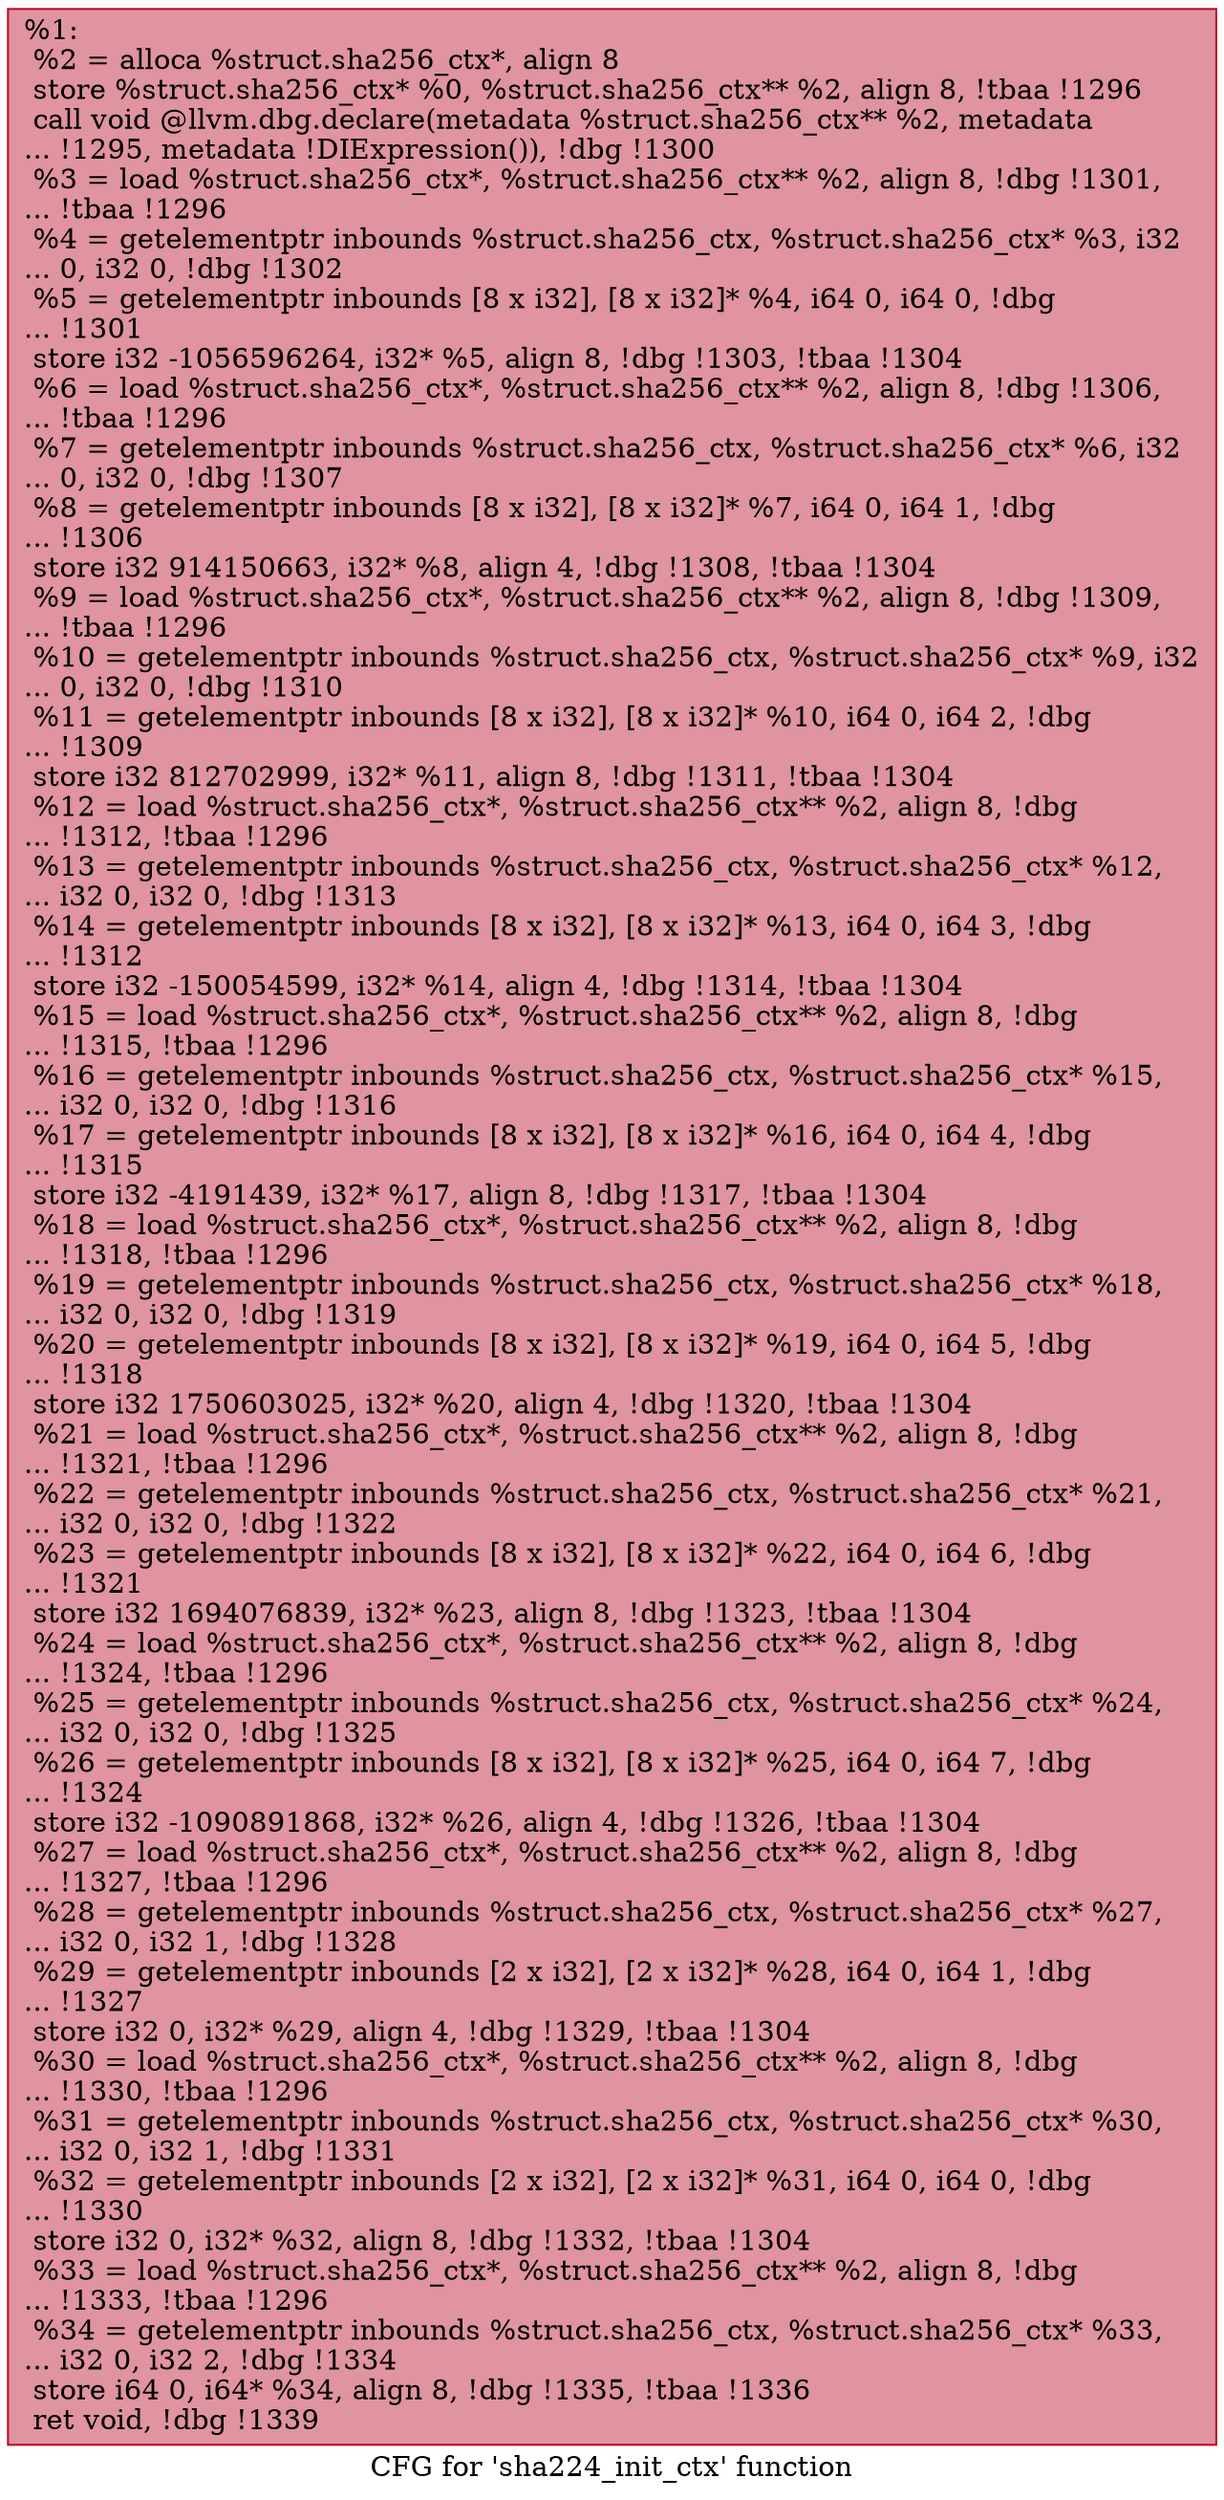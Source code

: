 digraph "CFG for 'sha224_init_ctx' function" {
	label="CFG for 'sha224_init_ctx' function";

	Node0x2154aa0 [shape=record,color="#b70d28ff", style=filled, fillcolor="#b70d2870",label="{%1:\l  %2 = alloca %struct.sha256_ctx*, align 8\l  store %struct.sha256_ctx* %0, %struct.sha256_ctx** %2, align 8, !tbaa !1296\l  call void @llvm.dbg.declare(metadata %struct.sha256_ctx** %2, metadata\l... !1295, metadata !DIExpression()), !dbg !1300\l  %3 = load %struct.sha256_ctx*, %struct.sha256_ctx** %2, align 8, !dbg !1301,\l... !tbaa !1296\l  %4 = getelementptr inbounds %struct.sha256_ctx, %struct.sha256_ctx* %3, i32\l... 0, i32 0, !dbg !1302\l  %5 = getelementptr inbounds [8 x i32], [8 x i32]* %4, i64 0, i64 0, !dbg\l... !1301\l  store i32 -1056596264, i32* %5, align 8, !dbg !1303, !tbaa !1304\l  %6 = load %struct.sha256_ctx*, %struct.sha256_ctx** %2, align 8, !dbg !1306,\l... !tbaa !1296\l  %7 = getelementptr inbounds %struct.sha256_ctx, %struct.sha256_ctx* %6, i32\l... 0, i32 0, !dbg !1307\l  %8 = getelementptr inbounds [8 x i32], [8 x i32]* %7, i64 0, i64 1, !dbg\l... !1306\l  store i32 914150663, i32* %8, align 4, !dbg !1308, !tbaa !1304\l  %9 = load %struct.sha256_ctx*, %struct.sha256_ctx** %2, align 8, !dbg !1309,\l... !tbaa !1296\l  %10 = getelementptr inbounds %struct.sha256_ctx, %struct.sha256_ctx* %9, i32\l... 0, i32 0, !dbg !1310\l  %11 = getelementptr inbounds [8 x i32], [8 x i32]* %10, i64 0, i64 2, !dbg\l... !1309\l  store i32 812702999, i32* %11, align 8, !dbg !1311, !tbaa !1304\l  %12 = load %struct.sha256_ctx*, %struct.sha256_ctx** %2, align 8, !dbg\l... !1312, !tbaa !1296\l  %13 = getelementptr inbounds %struct.sha256_ctx, %struct.sha256_ctx* %12,\l... i32 0, i32 0, !dbg !1313\l  %14 = getelementptr inbounds [8 x i32], [8 x i32]* %13, i64 0, i64 3, !dbg\l... !1312\l  store i32 -150054599, i32* %14, align 4, !dbg !1314, !tbaa !1304\l  %15 = load %struct.sha256_ctx*, %struct.sha256_ctx** %2, align 8, !dbg\l... !1315, !tbaa !1296\l  %16 = getelementptr inbounds %struct.sha256_ctx, %struct.sha256_ctx* %15,\l... i32 0, i32 0, !dbg !1316\l  %17 = getelementptr inbounds [8 x i32], [8 x i32]* %16, i64 0, i64 4, !dbg\l... !1315\l  store i32 -4191439, i32* %17, align 8, !dbg !1317, !tbaa !1304\l  %18 = load %struct.sha256_ctx*, %struct.sha256_ctx** %2, align 8, !dbg\l... !1318, !tbaa !1296\l  %19 = getelementptr inbounds %struct.sha256_ctx, %struct.sha256_ctx* %18,\l... i32 0, i32 0, !dbg !1319\l  %20 = getelementptr inbounds [8 x i32], [8 x i32]* %19, i64 0, i64 5, !dbg\l... !1318\l  store i32 1750603025, i32* %20, align 4, !dbg !1320, !tbaa !1304\l  %21 = load %struct.sha256_ctx*, %struct.sha256_ctx** %2, align 8, !dbg\l... !1321, !tbaa !1296\l  %22 = getelementptr inbounds %struct.sha256_ctx, %struct.sha256_ctx* %21,\l... i32 0, i32 0, !dbg !1322\l  %23 = getelementptr inbounds [8 x i32], [8 x i32]* %22, i64 0, i64 6, !dbg\l... !1321\l  store i32 1694076839, i32* %23, align 8, !dbg !1323, !tbaa !1304\l  %24 = load %struct.sha256_ctx*, %struct.sha256_ctx** %2, align 8, !dbg\l... !1324, !tbaa !1296\l  %25 = getelementptr inbounds %struct.sha256_ctx, %struct.sha256_ctx* %24,\l... i32 0, i32 0, !dbg !1325\l  %26 = getelementptr inbounds [8 x i32], [8 x i32]* %25, i64 0, i64 7, !dbg\l... !1324\l  store i32 -1090891868, i32* %26, align 4, !dbg !1326, !tbaa !1304\l  %27 = load %struct.sha256_ctx*, %struct.sha256_ctx** %2, align 8, !dbg\l... !1327, !tbaa !1296\l  %28 = getelementptr inbounds %struct.sha256_ctx, %struct.sha256_ctx* %27,\l... i32 0, i32 1, !dbg !1328\l  %29 = getelementptr inbounds [2 x i32], [2 x i32]* %28, i64 0, i64 1, !dbg\l... !1327\l  store i32 0, i32* %29, align 4, !dbg !1329, !tbaa !1304\l  %30 = load %struct.sha256_ctx*, %struct.sha256_ctx** %2, align 8, !dbg\l... !1330, !tbaa !1296\l  %31 = getelementptr inbounds %struct.sha256_ctx, %struct.sha256_ctx* %30,\l... i32 0, i32 1, !dbg !1331\l  %32 = getelementptr inbounds [2 x i32], [2 x i32]* %31, i64 0, i64 0, !dbg\l... !1330\l  store i32 0, i32* %32, align 8, !dbg !1332, !tbaa !1304\l  %33 = load %struct.sha256_ctx*, %struct.sha256_ctx** %2, align 8, !dbg\l... !1333, !tbaa !1296\l  %34 = getelementptr inbounds %struct.sha256_ctx, %struct.sha256_ctx* %33,\l... i32 0, i32 2, !dbg !1334\l  store i64 0, i64* %34, align 8, !dbg !1335, !tbaa !1336\l  ret void, !dbg !1339\l}"];
}
